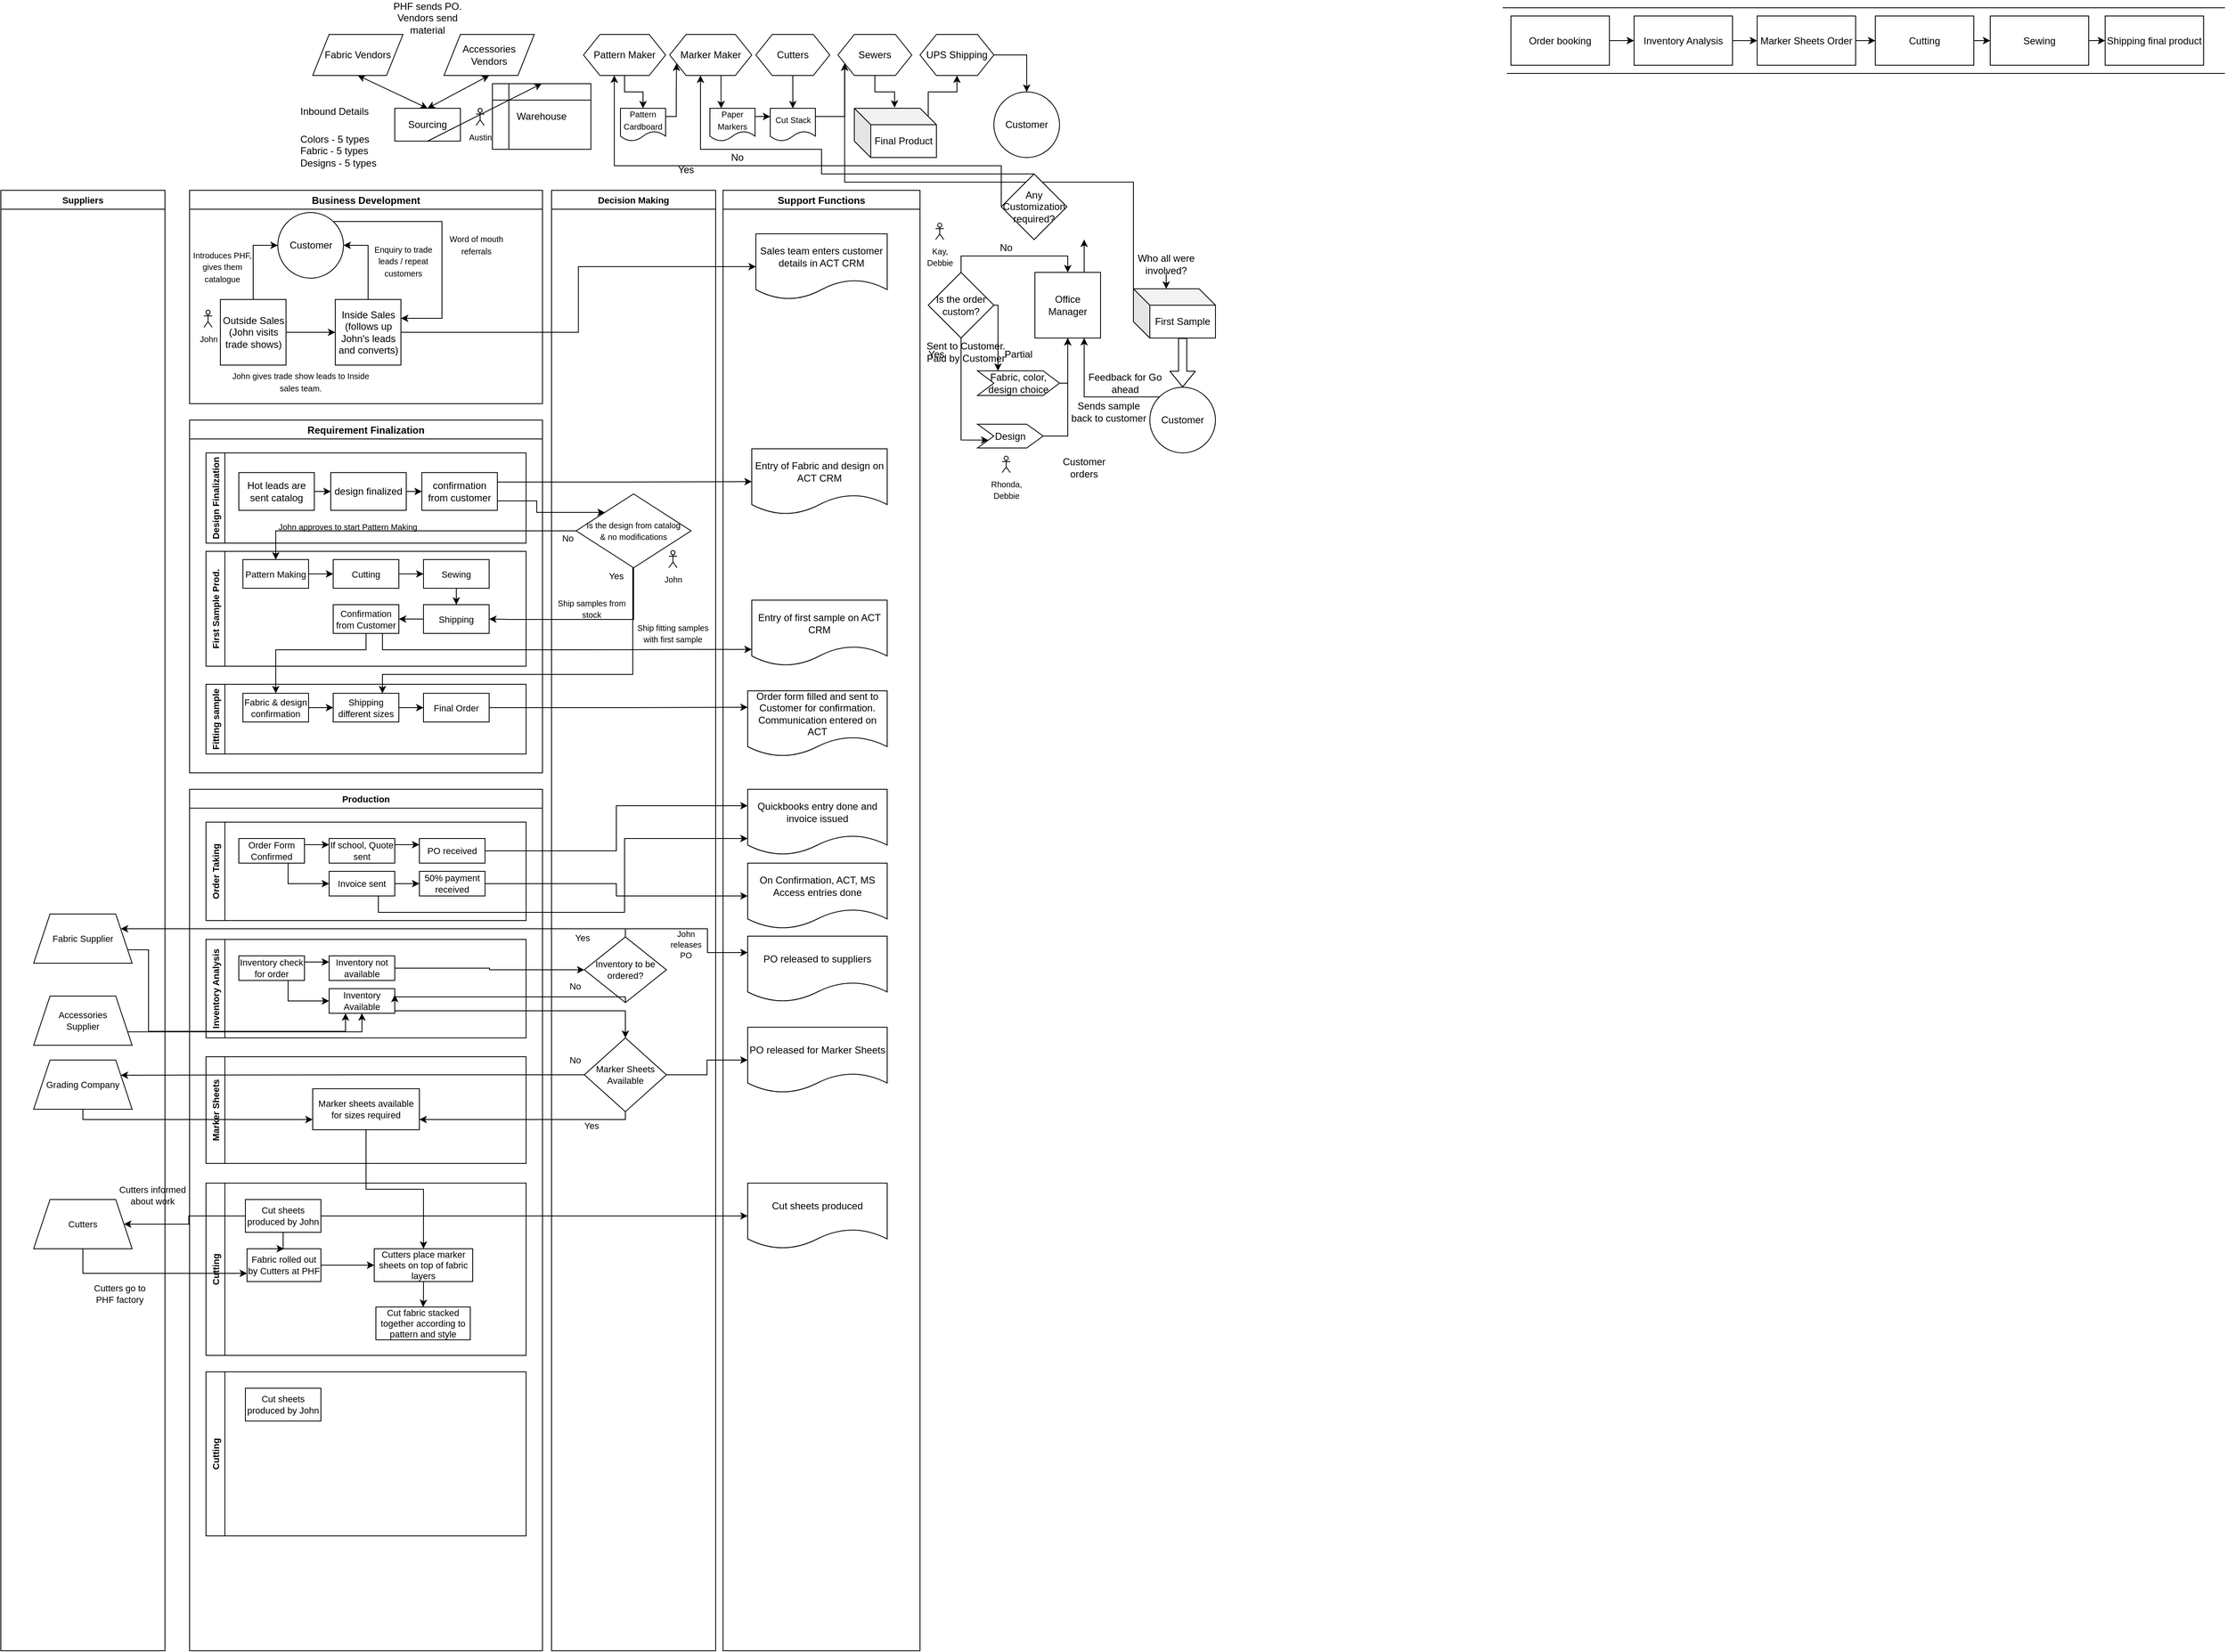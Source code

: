 <mxfile version="15.1.4" type="github">
  <diagram id="3ws7TwF3U3amYZibEbVT" name="Page-1">
    <mxGraphModel dx="1653" dy="595" grid="1" gridSize="10" guides="1" tooltips="1" connect="1" arrows="1" fold="1" page="1" pageScale="1" pageWidth="827" pageHeight="1169" math="0" shadow="0">
      <root>
        <mxCell id="0" />
        <mxCell id="1" parent="0" />
        <mxCell id="si4J1eO5tpDbfRMuDnGj-1" value="Sourcing" style="rounded=0;whiteSpace=wrap;html=1;" parent="1" vertex="1">
          <mxGeometry x="120" y="160" width="80" height="40" as="geometry" />
        </mxCell>
        <mxCell id="si4J1eO5tpDbfRMuDnGj-2" value="Fabric Vendors" style="shape=parallelogram;perimeter=parallelogramPerimeter;whiteSpace=wrap;html=1;fixedSize=1;" parent="1" vertex="1">
          <mxGeometry x="20" y="70" width="110" height="50" as="geometry" />
        </mxCell>
        <mxCell id="si4J1eO5tpDbfRMuDnGj-4" value="Accessories&lt;br&gt;Vendors" style="shape=parallelogram;perimeter=parallelogramPerimeter;whiteSpace=wrap;html=1;fixedSize=1;" parent="1" vertex="1">
          <mxGeometry x="180" y="70" width="110" height="50" as="geometry" />
        </mxCell>
        <mxCell id="si4J1eO5tpDbfRMuDnGj-7" value="" style="endArrow=classic;startArrow=classic;html=1;entryX=0.5;entryY=1;entryDx=0;entryDy=0;exitX=0.5;exitY=0;exitDx=0;exitDy=0;" parent="1" source="si4J1eO5tpDbfRMuDnGj-1" target="si4J1eO5tpDbfRMuDnGj-4" edge="1">
          <mxGeometry width="50" height="50" relative="1" as="geometry">
            <mxPoint x="180" y="160" as="sourcePoint" />
            <mxPoint x="240" y="130" as="targetPoint" />
          </mxGeometry>
        </mxCell>
        <mxCell id="si4J1eO5tpDbfRMuDnGj-8" value="PHF sends PO. Vendors send material" style="text;html=1;strokeColor=none;fillColor=none;align=center;verticalAlign=middle;whiteSpace=wrap;rounded=0;" parent="1" vertex="1">
          <mxGeometry x="100" y="40" width="120" height="20" as="geometry" />
        </mxCell>
        <mxCell id="si4J1eO5tpDbfRMuDnGj-9" value="" style="endArrow=classic;startArrow=classic;html=1;exitX=0.5;exitY=0;exitDx=0;exitDy=0;entryX=0.5;entryY=1;entryDx=0;entryDy=0;" parent="1" source="si4J1eO5tpDbfRMuDnGj-1" target="si4J1eO5tpDbfRMuDnGj-2" edge="1">
          <mxGeometry width="50" height="50" relative="1" as="geometry">
            <mxPoint x="10" y="160" as="sourcePoint" />
            <mxPoint x="70" y="130" as="targetPoint" />
          </mxGeometry>
        </mxCell>
        <mxCell id="si4J1eO5tpDbfRMuDnGj-10" value="Warehouse" style="shape=internalStorage;whiteSpace=wrap;html=1;backgroundOutline=1;" parent="1" vertex="1">
          <mxGeometry x="239" y="130" width="120" height="80" as="geometry" />
        </mxCell>
        <mxCell id="si4J1eO5tpDbfRMuDnGj-11" value="" style="endArrow=classic;html=1;exitX=0.5;exitY=1;exitDx=0;exitDy=0;entryX=0.5;entryY=0;entryDx=0;entryDy=0;" parent="1" source="si4J1eO5tpDbfRMuDnGj-1" target="si4J1eO5tpDbfRMuDnGj-10" edge="1">
          <mxGeometry width="50" height="50" relative="1" as="geometry">
            <mxPoint x="190" y="230" as="sourcePoint" />
            <mxPoint x="240" y="180" as="targetPoint" />
          </mxGeometry>
        </mxCell>
        <mxCell id="si4J1eO5tpDbfRMuDnGj-12" value="&lt;h1&gt;&lt;span style=&quot;font-size: 12px ; font-weight: 400&quot;&gt;Inbound Details&lt;/span&gt;&lt;/h1&gt;&lt;div&gt;&lt;span style=&quot;font-size: 12px ; font-weight: 400&quot;&gt;Colors - 5 types&lt;/span&gt;&lt;/div&gt;&lt;div&gt;&lt;span style=&quot;font-size: 12px ; font-weight: 400&quot;&gt;Fabric - 5 types&lt;/span&gt;&lt;/div&gt;&lt;div&gt;&lt;span style=&quot;font-size: 12px ; font-weight: 400&quot;&gt;Designs - 5 types&lt;/span&gt;&lt;/div&gt;" style="text;html=1;strokeColor=none;fillColor=none;spacing=5;spacingTop=-20;whiteSpace=wrap;overflow=hidden;rounded=0;" parent="1" vertex="1">
          <mxGeometry y="140" width="190" height="100" as="geometry" />
        </mxCell>
        <mxCell id="si4J1eO5tpDbfRMuDnGj-69" style="edgeStyle=orthogonalEdgeStyle;rounded=0;orthogonalLoop=1;jettySize=auto;html=1;exitX=0.5;exitY=1;exitDx=0;exitDy=0;entryX=0.5;entryY=0;entryDx=0;entryDy=0;" parent="1" source="si4J1eO5tpDbfRMuDnGj-13" target="si4J1eO5tpDbfRMuDnGj-68" edge="1">
          <mxGeometry relative="1" as="geometry" />
        </mxCell>
        <mxCell id="si4J1eO5tpDbfRMuDnGj-13" value="Pattern Maker" style="shape=hexagon;perimeter=hexagonPerimeter2;whiteSpace=wrap;html=1;fixedSize=1;" parent="1" vertex="1">
          <mxGeometry x="350" y="70" width="100" height="50" as="geometry" />
        </mxCell>
        <mxCell id="si4J1eO5tpDbfRMuDnGj-74" style="edgeStyle=orthogonalEdgeStyle;rounded=0;orthogonalLoop=1;jettySize=auto;html=1;exitX=0.5;exitY=1;exitDx=0;exitDy=0;entryX=0.5;entryY=0;entryDx=0;entryDy=0;" parent="1" source="si4J1eO5tpDbfRMuDnGj-14" target="si4J1eO5tpDbfRMuDnGj-73" edge="1">
          <mxGeometry relative="1" as="geometry" />
        </mxCell>
        <mxCell id="si4J1eO5tpDbfRMuDnGj-14" value="Cutters" style="shape=hexagon;perimeter=hexagonPerimeter2;whiteSpace=wrap;html=1;fixedSize=1;" parent="1" vertex="1">
          <mxGeometry x="560" y="70" width="90" height="50" as="geometry" />
        </mxCell>
        <mxCell id="si4J1eO5tpDbfRMuDnGj-78" style="edgeStyle=orthogonalEdgeStyle;rounded=0;orthogonalLoop=1;jettySize=auto;html=1;exitX=0.5;exitY=1;exitDx=0;exitDy=0;entryX=0.49;entryY=-0.013;entryDx=0;entryDy=0;entryPerimeter=0;" parent="1" source="si4J1eO5tpDbfRMuDnGj-15" target="si4J1eO5tpDbfRMuDnGj-77" edge="1">
          <mxGeometry relative="1" as="geometry" />
        </mxCell>
        <mxCell id="si4J1eO5tpDbfRMuDnGj-15" value="Sewers" style="shape=hexagon;perimeter=hexagonPerimeter2;whiteSpace=wrap;html=1;fixedSize=1;" parent="1" vertex="1">
          <mxGeometry x="660" y="70" width="90" height="50" as="geometry" />
        </mxCell>
        <mxCell id="si4J1eO5tpDbfRMuDnGj-72" style="edgeStyle=orthogonalEdgeStyle;rounded=0;orthogonalLoop=1;jettySize=auto;html=1;exitX=0.625;exitY=1;exitDx=0;exitDy=0;entryX=0.25;entryY=0;entryDx=0;entryDy=0;" parent="1" source="si4J1eO5tpDbfRMuDnGj-16" target="si4J1eO5tpDbfRMuDnGj-71" edge="1">
          <mxGeometry relative="1" as="geometry" />
        </mxCell>
        <mxCell id="si4J1eO5tpDbfRMuDnGj-16" value="Marker Maker" style="shape=hexagon;perimeter=hexagonPerimeter2;whiteSpace=wrap;html=1;fixedSize=1;" parent="1" vertex="1">
          <mxGeometry x="455" y="70" width="100" height="50" as="geometry" />
        </mxCell>
        <mxCell id="si4J1eO5tpDbfRMuDnGj-83" style="edgeStyle=orthogonalEdgeStyle;rounded=0;orthogonalLoop=1;jettySize=auto;html=1;exitX=1;exitY=0.5;exitDx=0;exitDy=0;entryX=0.5;entryY=0;entryDx=0;entryDy=0;" parent="1" source="si4J1eO5tpDbfRMuDnGj-17" target="si4J1eO5tpDbfRMuDnGj-82" edge="1">
          <mxGeometry relative="1" as="geometry" />
        </mxCell>
        <mxCell id="si4J1eO5tpDbfRMuDnGj-17" value="UPS Shipping" style="shape=hexagon;perimeter=hexagonPerimeter2;whiteSpace=wrap;html=1;fixedSize=1;" parent="1" vertex="1">
          <mxGeometry x="760" y="70" width="90" height="50" as="geometry" />
        </mxCell>
        <mxCell id="si4J1eO5tpDbfRMuDnGj-21" value="Customer orders" style="text;html=1;strokeColor=none;fillColor=none;align=center;verticalAlign=middle;whiteSpace=wrap;rounded=0;" parent="1" vertex="1">
          <mxGeometry x="940" y="588" width="40" height="20" as="geometry" />
        </mxCell>
        <mxCell id="si4J1eO5tpDbfRMuDnGj-29" value="&lt;font style=&quot;font-size: 10px&quot;&gt;Kay,&lt;br&gt;Debbie&lt;/font&gt;" style="shape=umlActor;verticalLabelPosition=bottom;verticalAlign=top;html=1;outlineConnect=0;" parent="1" vertex="1">
          <mxGeometry x="779" y="300" width="10" height="20" as="geometry" />
        </mxCell>
        <mxCell id="si4J1eO5tpDbfRMuDnGj-30" value="&lt;font style=&quot;font-size: 10px&quot;&gt;Austin&lt;/font&gt;" style="shape=umlActor;verticalLabelPosition=bottom;verticalAlign=top;html=1;outlineConnect=0;" parent="1" vertex="1">
          <mxGeometry x="219" y="160" width="10" height="21" as="geometry" />
        </mxCell>
        <mxCell id="si4J1eO5tpDbfRMuDnGj-60" style="edgeStyle=orthogonalEdgeStyle;rounded=0;orthogonalLoop=1;jettySize=auto;html=1;exitX=0.75;exitY=0;exitDx=0;exitDy=0;entryX=0.5;entryY=1;entryDx=0;entryDy=0;" parent="1" source="si4J1eO5tpDbfRMuDnGj-32" edge="1">
          <mxGeometry relative="1" as="geometry">
            <mxPoint x="960" y="320" as="targetPoint" />
          </mxGeometry>
        </mxCell>
        <mxCell id="si4J1eO5tpDbfRMuDnGj-32" value="Office Manager" style="whiteSpace=wrap;html=1;aspect=fixed;" parent="1" vertex="1">
          <mxGeometry x="900" y="360" width="80" height="80" as="geometry" />
        </mxCell>
        <mxCell id="si4J1eO5tpDbfRMuDnGj-36" style="edgeStyle=orthogonalEdgeStyle;rounded=0;orthogonalLoop=1;jettySize=auto;html=1;exitX=0.5;exitY=1;exitDx=0;exitDy=0;entryX=0;entryY=0.75;entryDx=0;entryDy=0;" parent="1" source="si4J1eO5tpDbfRMuDnGj-34" target="si4J1eO5tpDbfRMuDnGj-35" edge="1">
          <mxGeometry relative="1" as="geometry">
            <Array as="points">
              <mxPoint x="810" y="564" />
            </Array>
          </mxGeometry>
        </mxCell>
        <mxCell id="si4J1eO5tpDbfRMuDnGj-45" style="edgeStyle=orthogonalEdgeStyle;rounded=0;orthogonalLoop=1;jettySize=auto;html=1;exitX=0.5;exitY=0;exitDx=0;exitDy=0;entryX=0.5;entryY=0;entryDx=0;entryDy=0;" parent="1" source="si4J1eO5tpDbfRMuDnGj-34" target="si4J1eO5tpDbfRMuDnGj-32" edge="1">
          <mxGeometry relative="1" as="geometry" />
        </mxCell>
        <mxCell id="si4J1eO5tpDbfRMuDnGj-48" style="edgeStyle=orthogonalEdgeStyle;rounded=0;orthogonalLoop=1;jettySize=auto;html=1;exitX=1;exitY=0.5;exitDx=0;exitDy=0;entryX=0.25;entryY=0;entryDx=0;entryDy=0;" parent="1" source="si4J1eO5tpDbfRMuDnGj-34" target="si4J1eO5tpDbfRMuDnGj-47" edge="1">
          <mxGeometry relative="1" as="geometry">
            <Array as="points">
              <mxPoint x="855" y="400" />
            </Array>
          </mxGeometry>
        </mxCell>
        <mxCell id="si4J1eO5tpDbfRMuDnGj-34" value="Is the order custom?" style="rhombus;whiteSpace=wrap;html=1;" parent="1" vertex="1">
          <mxGeometry x="770" y="360" width="80" height="80" as="geometry" />
        </mxCell>
        <mxCell id="si4J1eO5tpDbfRMuDnGj-41" style="edgeStyle=orthogonalEdgeStyle;rounded=0;orthogonalLoop=1;jettySize=auto;html=1;exitX=1;exitY=0.5;exitDx=0;exitDy=0;entryX=0.5;entryY=1;entryDx=0;entryDy=0;" parent="1" source="si4J1eO5tpDbfRMuDnGj-35" target="si4J1eO5tpDbfRMuDnGj-32" edge="1">
          <mxGeometry relative="1" as="geometry" />
        </mxCell>
        <mxCell id="si4J1eO5tpDbfRMuDnGj-35" value="Design&lt;br&gt;" style="shape=step;perimeter=stepPerimeter;whiteSpace=wrap;html=1;fixedSize=1;" parent="1" vertex="1">
          <mxGeometry x="830" y="545" width="80" height="29" as="geometry" />
        </mxCell>
        <mxCell id="si4J1eO5tpDbfRMuDnGj-38" value="&lt;font style=&quot;font-size: 10px&quot;&gt;Rhonda,&lt;br&gt;Debbie&lt;/font&gt;" style="shape=umlActor;verticalLabelPosition=bottom;verticalAlign=top;html=1;outlineConnect=0;" parent="1" vertex="1">
          <mxGeometry x="860" y="584" width="10" height="20" as="geometry" />
        </mxCell>
        <mxCell id="si4J1eO5tpDbfRMuDnGj-42" value="Yes" style="text;html=1;strokeColor=none;fillColor=none;align=center;verticalAlign=middle;whiteSpace=wrap;rounded=0;" parent="1" vertex="1">
          <mxGeometry x="760" y="450" width="40" height="20" as="geometry" />
        </mxCell>
        <mxCell id="si4J1eO5tpDbfRMuDnGj-44" value="Partial" style="text;html=1;strokeColor=none;fillColor=none;align=center;verticalAlign=middle;whiteSpace=wrap;rounded=0;" parent="1" vertex="1">
          <mxGeometry x="860" y="450" width="40" height="20" as="geometry" />
        </mxCell>
        <mxCell id="si4J1eO5tpDbfRMuDnGj-46" value="No" style="text;html=1;strokeColor=none;fillColor=none;align=center;verticalAlign=middle;whiteSpace=wrap;rounded=0;" parent="1" vertex="1">
          <mxGeometry x="845" y="320" width="40" height="20" as="geometry" />
        </mxCell>
        <mxCell id="si4J1eO5tpDbfRMuDnGj-49" style="edgeStyle=orthogonalEdgeStyle;rounded=0;orthogonalLoop=1;jettySize=auto;html=1;exitX=1;exitY=0.5;exitDx=0;exitDy=0;entryX=0.5;entryY=1;entryDx=0;entryDy=0;" parent="1" source="si4J1eO5tpDbfRMuDnGj-47" target="si4J1eO5tpDbfRMuDnGj-32" edge="1">
          <mxGeometry relative="1" as="geometry">
            <Array as="points">
              <mxPoint x="940" y="495" />
            </Array>
          </mxGeometry>
        </mxCell>
        <mxCell id="si4J1eO5tpDbfRMuDnGj-47" value="Fabric, color, design choice" style="shape=step;perimeter=stepPerimeter;whiteSpace=wrap;html=1;fixedSize=1;" parent="1" vertex="1">
          <mxGeometry x="830" y="480" width="100" height="30" as="geometry" />
        </mxCell>
        <mxCell id="si4J1eO5tpDbfRMuDnGj-80" style="edgeStyle=orthogonalEdgeStyle;rounded=0;orthogonalLoop=1;jettySize=auto;html=1;exitX=0;exitY=0;exitDx=0;exitDy=0;exitPerimeter=0;entryX=0;entryY=0.75;entryDx=0;entryDy=0;" parent="1" source="si4J1eO5tpDbfRMuDnGj-50" target="si4J1eO5tpDbfRMuDnGj-15" edge="1">
          <mxGeometry relative="1" as="geometry">
            <mxPoint x="650" y="140" as="targetPoint" />
          </mxGeometry>
        </mxCell>
        <mxCell id="si4J1eO5tpDbfRMuDnGj-50" value="First Sample" style="shape=cube;whiteSpace=wrap;html=1;boundedLbl=1;backgroundOutline=1;darkOpacity=0.05;darkOpacity2=0.1;" parent="1" vertex="1">
          <mxGeometry x="1020" y="380" width="100" height="60" as="geometry" />
        </mxCell>
        <mxCell id="si4J1eO5tpDbfRMuDnGj-51" value="" style="shape=flexArrow;endArrow=classic;html=1;" parent="1" edge="1">
          <mxGeometry width="50" height="50" relative="1" as="geometry">
            <mxPoint x="1080" y="440" as="sourcePoint" />
            <mxPoint x="1080" y="500" as="targetPoint" />
          </mxGeometry>
        </mxCell>
        <mxCell id="si4J1eO5tpDbfRMuDnGj-52" value="Sent to Customer. Paid by Customer" style="text;html=1;strokeColor=none;fillColor=none;align=center;verticalAlign=middle;whiteSpace=wrap;rounded=0;" parent="1" vertex="1">
          <mxGeometry x="766" y="447" width="100" height="20" as="geometry" />
        </mxCell>
        <mxCell id="si4J1eO5tpDbfRMuDnGj-53" value="" style="endArrow=classic;html=1;entryX=0;entryY=0;entryDx=40;entryDy=0;entryPerimeter=0;" parent="1" target="si4J1eO5tpDbfRMuDnGj-50" edge="1">
          <mxGeometry width="50" height="50" relative="1" as="geometry">
            <mxPoint x="1060" y="360" as="sourcePoint" />
            <mxPoint x="1050" y="370" as="targetPoint" />
          </mxGeometry>
        </mxCell>
        <mxCell id="si4J1eO5tpDbfRMuDnGj-54" value="Who all were involved?" style="text;html=1;strokeColor=none;fillColor=none;align=center;verticalAlign=middle;whiteSpace=wrap;rounded=0;" parent="1" vertex="1">
          <mxGeometry x="1010" y="340" width="100" height="20" as="geometry" />
        </mxCell>
        <mxCell id="si4J1eO5tpDbfRMuDnGj-56" style="edgeStyle=orthogonalEdgeStyle;rounded=0;orthogonalLoop=1;jettySize=auto;html=1;exitX=0;exitY=0;exitDx=0;exitDy=0;entryX=0.75;entryY=1;entryDx=0;entryDy=0;" parent="1" source="si4J1eO5tpDbfRMuDnGj-55" target="si4J1eO5tpDbfRMuDnGj-32" edge="1">
          <mxGeometry relative="1" as="geometry" />
        </mxCell>
        <mxCell id="si4J1eO5tpDbfRMuDnGj-55" value="Customer" style="ellipse;whiteSpace=wrap;html=1;aspect=fixed;" parent="1" vertex="1">
          <mxGeometry x="1040" y="500" width="80" height="80" as="geometry" />
        </mxCell>
        <mxCell id="si4J1eO5tpDbfRMuDnGj-57" value="Feedback for Go ahead" style="text;html=1;strokeColor=none;fillColor=none;align=center;verticalAlign=middle;whiteSpace=wrap;rounded=0;" parent="1" vertex="1">
          <mxGeometry x="960" y="485" width="100" height="20" as="geometry" />
        </mxCell>
        <mxCell id="si4J1eO5tpDbfRMuDnGj-58" value="Sends sample back to customer" style="text;html=1;strokeColor=none;fillColor=none;align=center;verticalAlign=middle;whiteSpace=wrap;rounded=0;" parent="1" vertex="1">
          <mxGeometry x="940" y="520" width="100" height="20" as="geometry" />
        </mxCell>
        <mxCell id="si4J1eO5tpDbfRMuDnGj-61" style="edgeStyle=orthogonalEdgeStyle;rounded=0;orthogonalLoop=1;jettySize=auto;html=1;exitX=0.5;exitY=0;exitDx=0;exitDy=0;entryX=0.375;entryY=1;entryDx=0;entryDy=0;" parent="1" source="si4J1eO5tpDbfRMuDnGj-59" target="si4J1eO5tpDbfRMuDnGj-16" edge="1">
          <mxGeometry relative="1" as="geometry">
            <Array as="points">
              <mxPoint x="640" y="210" />
              <mxPoint x="493" y="210" />
            </Array>
          </mxGeometry>
        </mxCell>
        <mxCell id="si4J1eO5tpDbfRMuDnGj-67" style="edgeStyle=orthogonalEdgeStyle;rounded=0;orthogonalLoop=1;jettySize=auto;html=1;exitX=0;exitY=0.5;exitDx=0;exitDy=0;entryX=0.375;entryY=1;entryDx=0;entryDy=0;" parent="1" source="si4J1eO5tpDbfRMuDnGj-59" target="si4J1eO5tpDbfRMuDnGj-13" edge="1">
          <mxGeometry relative="1" as="geometry">
            <mxPoint x="390" y="150" as="targetPoint" />
            <Array as="points">
              <mxPoint x="859" y="230" />
              <mxPoint x="388" y="230" />
            </Array>
          </mxGeometry>
        </mxCell>
        <mxCell id="si4J1eO5tpDbfRMuDnGj-59" value="Any Customization required?" style="rhombus;whiteSpace=wrap;html=1;" parent="1" vertex="1">
          <mxGeometry x="859" y="240" width="80" height="80" as="geometry" />
        </mxCell>
        <mxCell id="si4J1eO5tpDbfRMuDnGj-63" value="Yes" style="text;html=1;strokeColor=none;fillColor=none;align=center;verticalAlign=middle;whiteSpace=wrap;rounded=0;" parent="1" vertex="1">
          <mxGeometry x="455" y="225" width="40" height="20" as="geometry" />
        </mxCell>
        <mxCell id="si4J1eO5tpDbfRMuDnGj-64" value="No" style="text;html=1;strokeColor=none;fillColor=none;align=center;verticalAlign=middle;whiteSpace=wrap;rounded=0;" parent="1" vertex="1">
          <mxGeometry x="520" y="210" width="35" height="20" as="geometry" />
        </mxCell>
        <mxCell id="si4J1eO5tpDbfRMuDnGj-70" style="edgeStyle=orthogonalEdgeStyle;rounded=0;orthogonalLoop=1;jettySize=auto;html=1;exitX=1;exitY=0.25;exitDx=0;exitDy=0;entryX=0;entryY=0.75;entryDx=0;entryDy=0;" parent="1" source="si4J1eO5tpDbfRMuDnGj-68" target="si4J1eO5tpDbfRMuDnGj-16" edge="1">
          <mxGeometry relative="1" as="geometry">
            <Array as="points">
              <mxPoint x="463" y="170" />
              <mxPoint x="463" y="140" />
            </Array>
          </mxGeometry>
        </mxCell>
        <mxCell id="si4J1eO5tpDbfRMuDnGj-68" value="&lt;font style=&quot;font-size: 10px&quot;&gt;Pattern&lt;br&gt;Cardboard&lt;/font&gt;" style="shape=document;whiteSpace=wrap;html=1;boundedLbl=1;" parent="1" vertex="1">
          <mxGeometry x="395" y="160" width="55" height="40" as="geometry" />
        </mxCell>
        <mxCell id="si4J1eO5tpDbfRMuDnGj-75" style="edgeStyle=orthogonalEdgeStyle;rounded=0;orthogonalLoop=1;jettySize=auto;html=1;exitX=1;exitY=0.25;exitDx=0;exitDy=0;entryX=0;entryY=0.25;entryDx=0;entryDy=0;" parent="1" source="si4J1eO5tpDbfRMuDnGj-71" target="si4J1eO5tpDbfRMuDnGj-73" edge="1">
          <mxGeometry relative="1" as="geometry" />
        </mxCell>
        <mxCell id="si4J1eO5tpDbfRMuDnGj-71" value="&lt;span style=&quot;font-size: 10px&quot;&gt;Paper Markers&lt;/span&gt;" style="shape=document;whiteSpace=wrap;html=1;boundedLbl=1;" parent="1" vertex="1">
          <mxGeometry x="504" y="160" width="55" height="40" as="geometry" />
        </mxCell>
        <mxCell id="si4J1eO5tpDbfRMuDnGj-79" style="edgeStyle=orthogonalEdgeStyle;rounded=0;orthogonalLoop=1;jettySize=auto;html=1;exitX=1;exitY=0.25;exitDx=0;exitDy=0;entryX=0;entryY=0.75;entryDx=0;entryDy=0;" parent="1" source="si4J1eO5tpDbfRMuDnGj-73" target="si4J1eO5tpDbfRMuDnGj-15" edge="1">
          <mxGeometry relative="1" as="geometry" />
        </mxCell>
        <mxCell id="si4J1eO5tpDbfRMuDnGj-73" value="&lt;span style=&quot;font-size: 10px&quot;&gt;Cut Stack&lt;/span&gt;" style="shape=document;whiteSpace=wrap;html=1;boundedLbl=1;" parent="1" vertex="1">
          <mxGeometry x="577.5" y="160" width="55" height="40" as="geometry" />
        </mxCell>
        <mxCell id="si4J1eO5tpDbfRMuDnGj-81" style="edgeStyle=orthogonalEdgeStyle;rounded=0;orthogonalLoop=1;jettySize=auto;html=1;exitX=0;exitY=0;exitDx=90;exitDy=10;exitPerimeter=0;entryX=0.5;entryY=1;entryDx=0;entryDy=0;" parent="1" source="si4J1eO5tpDbfRMuDnGj-77" target="si4J1eO5tpDbfRMuDnGj-17" edge="1">
          <mxGeometry relative="1" as="geometry" />
        </mxCell>
        <mxCell id="si4J1eO5tpDbfRMuDnGj-77" value="Final Product" style="shape=cube;whiteSpace=wrap;html=1;boundedLbl=1;backgroundOutline=1;darkOpacity=0.05;darkOpacity2=0.1;" parent="1" vertex="1">
          <mxGeometry x="680" y="160" width="100" height="60" as="geometry" />
        </mxCell>
        <mxCell id="si4J1eO5tpDbfRMuDnGj-82" value="Customer" style="ellipse;whiteSpace=wrap;html=1;aspect=fixed;" parent="1" vertex="1">
          <mxGeometry x="850" y="140" width="80" height="80" as="geometry" />
        </mxCell>
        <mxCell id="giM4vc__VoLusEjrDxA1-3" value="" style="edgeStyle=orthogonalEdgeStyle;rounded=0;orthogonalLoop=1;jettySize=auto;html=1;" parent="1" source="giM4vc__VoLusEjrDxA1-1" target="giM4vc__VoLusEjrDxA1-2" edge="1">
          <mxGeometry relative="1" as="geometry" />
        </mxCell>
        <mxCell id="giM4vc__VoLusEjrDxA1-1" value="Order booking" style="rounded=0;whiteSpace=wrap;html=1;" parent="1" vertex="1">
          <mxGeometry x="1480" y="47.5" width="120" height="60" as="geometry" />
        </mxCell>
        <mxCell id="giM4vc__VoLusEjrDxA1-5" value="" style="edgeStyle=orthogonalEdgeStyle;rounded=0;orthogonalLoop=1;jettySize=auto;html=1;entryX=0;entryY=0.5;entryDx=0;entryDy=0;" parent="1" source="giM4vc__VoLusEjrDxA1-2" target="giM4vc__VoLusEjrDxA1-6" edge="1">
          <mxGeometry relative="1" as="geometry">
            <mxPoint x="1780" y="77.5" as="targetPoint" />
          </mxGeometry>
        </mxCell>
        <mxCell id="giM4vc__VoLusEjrDxA1-2" value="Inventory Analysis" style="whiteSpace=wrap;html=1;rounded=0;" parent="1" vertex="1">
          <mxGeometry x="1630" y="47.5" width="120" height="60" as="geometry" />
        </mxCell>
        <mxCell id="giM4vc__VoLusEjrDxA1-9" value="" style="edgeStyle=orthogonalEdgeStyle;rounded=0;orthogonalLoop=1;jettySize=auto;html=1;" parent="1" source="giM4vc__VoLusEjrDxA1-6" target="giM4vc__VoLusEjrDxA1-8" edge="1">
          <mxGeometry relative="1" as="geometry" />
        </mxCell>
        <mxCell id="giM4vc__VoLusEjrDxA1-6" value="Marker Sheets Order" style="whiteSpace=wrap;html=1;rounded=0;" parent="1" vertex="1">
          <mxGeometry x="1780" y="47.5" width="120" height="60" as="geometry" />
        </mxCell>
        <mxCell id="giM4vc__VoLusEjrDxA1-13" value="" style="edgeStyle=orthogonalEdgeStyle;rounded=0;orthogonalLoop=1;jettySize=auto;html=1;" parent="1" source="giM4vc__VoLusEjrDxA1-8" target="giM4vc__VoLusEjrDxA1-12" edge="1">
          <mxGeometry relative="1" as="geometry" />
        </mxCell>
        <mxCell id="giM4vc__VoLusEjrDxA1-8" value="Cutting" style="whiteSpace=wrap;html=1;rounded=0;" parent="1" vertex="1">
          <mxGeometry x="1924" y="47.5" width="120" height="60" as="geometry" />
        </mxCell>
        <mxCell id="giM4vc__VoLusEjrDxA1-10" value="" style="endArrow=none;html=1;" parent="1" edge="1">
          <mxGeometry width="50" height="50" relative="1" as="geometry">
            <mxPoint x="1470" y="37.5" as="sourcePoint" />
            <mxPoint x="2350" y="37.5" as="targetPoint" />
          </mxGeometry>
        </mxCell>
        <mxCell id="giM4vc__VoLusEjrDxA1-11" value="" style="endArrow=none;html=1;" parent="1" edge="1">
          <mxGeometry width="50" height="50" relative="1" as="geometry">
            <mxPoint x="1475" y="117.5" as="sourcePoint" />
            <mxPoint x="2350" y="117.5" as="targetPoint" />
          </mxGeometry>
        </mxCell>
        <mxCell id="giM4vc__VoLusEjrDxA1-15" value="" style="edgeStyle=orthogonalEdgeStyle;rounded=0;orthogonalLoop=1;jettySize=auto;html=1;" parent="1" source="giM4vc__VoLusEjrDxA1-12" target="giM4vc__VoLusEjrDxA1-14" edge="1">
          <mxGeometry relative="1" as="geometry" />
        </mxCell>
        <mxCell id="giM4vc__VoLusEjrDxA1-12" value="Sewing" style="whiteSpace=wrap;html=1;rounded=0;" parent="1" vertex="1">
          <mxGeometry x="2064" y="47.5" width="120" height="60" as="geometry" />
        </mxCell>
        <mxCell id="giM4vc__VoLusEjrDxA1-14" value="Shipping final product" style="whiteSpace=wrap;html=1;rounded=0;" parent="1" vertex="1">
          <mxGeometry x="2204" y="47.5" width="120" height="60" as="geometry" />
        </mxCell>
        <mxCell id="Ys0ninHCE1J-J9OSWRq_-14" value="Business Development" style="swimlane;" vertex="1" parent="1">
          <mxGeometry x="-130" y="260" width="430" height="260" as="geometry">
            <mxRectangle x="-130" y="260" width="130" height="23" as="alternateBounds" />
          </mxGeometry>
        </mxCell>
        <mxCell id="si4J1eO5tpDbfRMuDnGj-18" value="Inside Sales&lt;br&gt;(follows up John&#39;s leads and converts)" style="whiteSpace=wrap;html=1;aspect=fixed;" parent="Ys0ninHCE1J-J9OSWRq_-14" vertex="1">
          <mxGeometry x="177.5" y="133" width="80" height="80" as="geometry" />
        </mxCell>
        <mxCell id="Ys0ninHCE1J-J9OSWRq_-9" style="edgeStyle=orthogonalEdgeStyle;rounded=0;orthogonalLoop=1;jettySize=auto;html=1;exitX=1;exitY=0;exitDx=0;exitDy=0;entryX=1;entryY=0.25;entryDx=0;entryDy=0;" edge="1" parent="Ys0ninHCE1J-J9OSWRq_-14">
          <mxGeometry relative="1" as="geometry">
            <mxPoint x="175.784" y="41.716" as="sourcePoint" />
            <mxPoint x="257.5" y="156" as="targetPoint" />
            <Array as="points">
              <mxPoint x="307.5" y="38" />
              <mxPoint x="307.5" y="156" />
            </Array>
          </mxGeometry>
        </mxCell>
        <mxCell id="si4J1eO5tpDbfRMuDnGj-19" value="Customer" style="ellipse;whiteSpace=wrap;html=1;aspect=fixed;" parent="Ys0ninHCE1J-J9OSWRq_-14" vertex="1">
          <mxGeometry x="107.5" y="27" width="80" height="80" as="geometry" />
        </mxCell>
        <mxCell id="Ys0ninHCE1J-J9OSWRq_-4" style="edgeStyle=orthogonalEdgeStyle;rounded=0;orthogonalLoop=1;jettySize=auto;html=1;exitX=0.5;exitY=0;exitDx=0;exitDy=0;entryX=1;entryY=0.5;entryDx=0;entryDy=0;" edge="1" parent="Ys0ninHCE1J-J9OSWRq_-14" source="si4J1eO5tpDbfRMuDnGj-18" target="si4J1eO5tpDbfRMuDnGj-19">
          <mxGeometry relative="1" as="geometry" />
        </mxCell>
        <mxCell id="Ys0ninHCE1J-J9OSWRq_-2" style="edgeStyle=orthogonalEdgeStyle;rounded=0;orthogonalLoop=1;jettySize=auto;html=1;exitX=0.5;exitY=0;exitDx=0;exitDy=0;entryX=0;entryY=0.5;entryDx=0;entryDy=0;" edge="1" parent="Ys0ninHCE1J-J9OSWRq_-14" source="si4J1eO5tpDbfRMuDnGj-23" target="si4J1eO5tpDbfRMuDnGj-19">
          <mxGeometry relative="1" as="geometry" />
        </mxCell>
        <mxCell id="Ys0ninHCE1J-J9OSWRq_-3" style="edgeStyle=orthogonalEdgeStyle;rounded=0;orthogonalLoop=1;jettySize=auto;html=1;exitX=1;exitY=0.5;exitDx=0;exitDy=0;entryX=0;entryY=0.5;entryDx=0;entryDy=0;" edge="1" parent="Ys0ninHCE1J-J9OSWRq_-14" source="si4J1eO5tpDbfRMuDnGj-23" target="si4J1eO5tpDbfRMuDnGj-18">
          <mxGeometry relative="1" as="geometry" />
        </mxCell>
        <mxCell id="si4J1eO5tpDbfRMuDnGj-23" value="Outside Sales&lt;br&gt;(John visits trade shows)" style="whiteSpace=wrap;html=1;aspect=fixed;" parent="Ys0ninHCE1J-J9OSWRq_-14" vertex="1">
          <mxGeometry x="37.5" y="133" width="80" height="80" as="geometry" />
        </mxCell>
        <mxCell id="si4J1eO5tpDbfRMuDnGj-28" value="&lt;font style=&quot;font-size: 10px&quot;&gt;John gives trade show leads to Inside sales team.&lt;br&gt;&lt;/font&gt;" style="text;html=1;strokeColor=none;fillColor=none;align=center;verticalAlign=middle;whiteSpace=wrap;rounded=0;" parent="Ys0ninHCE1J-J9OSWRq_-14" vertex="1">
          <mxGeometry x="47.5" y="223" width="175" height="20" as="geometry" />
        </mxCell>
        <mxCell id="si4J1eO5tpDbfRMuDnGj-31" value="&lt;font style=&quot;font-size: 10px&quot;&gt;John&lt;/font&gt;" style="shape=umlActor;verticalLabelPosition=bottom;verticalAlign=top;html=1;outlineConnect=0;" parent="Ys0ninHCE1J-J9OSWRq_-14" vertex="1">
          <mxGeometry x="17.5" y="146" width="10" height="21" as="geometry" />
        </mxCell>
        <mxCell id="Ys0ninHCE1J-J9OSWRq_-5" value="&lt;font style=&quot;font-size: 10px&quot;&gt;Enquiry to trade leads / repeat customers&lt;br&gt;&lt;/font&gt;" style="text;html=1;strokeColor=none;fillColor=none;align=center;verticalAlign=middle;whiteSpace=wrap;rounded=0;" vertex="1" parent="Ys0ninHCE1J-J9OSWRq_-14">
          <mxGeometry x="222.5" y="76" width="75" height="20" as="geometry" />
        </mxCell>
        <mxCell id="si4J1eO5tpDbfRMuDnGj-25" value="&lt;font style=&quot;font-size: 10px&quot;&gt;Introduces PHF, gives them catalogue&lt;/font&gt;" style="text;html=1;strokeColor=none;fillColor=none;align=center;verticalAlign=middle;whiteSpace=wrap;rounded=0;" parent="Ys0ninHCE1J-J9OSWRq_-14" vertex="1">
          <mxGeometry x="-5.5" y="83" width="90" height="20" as="geometry" />
        </mxCell>
        <mxCell id="Ys0ninHCE1J-J9OSWRq_-7" value="&lt;font style=&quot;font-size: 10px&quot;&gt;Word of mouth referrals&lt;br&gt;&lt;/font&gt;" style="text;html=1;strokeColor=none;fillColor=none;align=center;verticalAlign=middle;whiteSpace=wrap;rounded=0;" vertex="1" parent="Ys0ninHCE1J-J9OSWRq_-14">
          <mxGeometry x="297.5" y="56" width="102.5" height="20" as="geometry" />
        </mxCell>
        <mxCell id="Ys0ninHCE1J-J9OSWRq_-15" value="Support Functions" style="swimlane;" vertex="1" parent="1">
          <mxGeometry x="520" y="260" width="240" height="1780" as="geometry">
            <mxRectangle x="360" y="260" width="130" height="23" as="alternateBounds" />
          </mxGeometry>
        </mxCell>
        <mxCell id="Ys0ninHCE1J-J9OSWRq_-16" value="Sales team enters customer details in ACT CRM" style="shape=document;whiteSpace=wrap;html=1;boundedLbl=1;" vertex="1" parent="Ys0ninHCE1J-J9OSWRq_-15">
          <mxGeometry x="40" y="53" width="160" height="80" as="geometry" />
        </mxCell>
        <mxCell id="Ys0ninHCE1J-J9OSWRq_-55" value="Entry of Fabric and design on ACT CRM" style="shape=document;whiteSpace=wrap;html=1;boundedLbl=1;" vertex="1" parent="Ys0ninHCE1J-J9OSWRq_-15">
          <mxGeometry x="35" y="315" width="165" height="80" as="geometry" />
        </mxCell>
        <mxCell id="Ys0ninHCE1J-J9OSWRq_-58" value="Entry of first sample on ACT CRM" style="shape=document;whiteSpace=wrap;html=1;boundedLbl=1;" vertex="1" parent="Ys0ninHCE1J-J9OSWRq_-15">
          <mxGeometry x="35" y="499.5" width="165" height="80" as="geometry" />
        </mxCell>
        <mxCell id="Ys0ninHCE1J-J9OSWRq_-60" value="Order form filled and sent to Customer for confirmation.&lt;br&gt;Communication entered on ACT" style="shape=document;whiteSpace=wrap;html=1;boundedLbl=1;" vertex="1" parent="Ys0ninHCE1J-J9OSWRq_-15">
          <mxGeometry x="30" y="610" width="170" height="80" as="geometry" />
        </mxCell>
        <mxCell id="Ys0ninHCE1J-J9OSWRq_-75" value="On Confirmation, ACT, MS Access entries done" style="shape=document;whiteSpace=wrap;html=1;boundedLbl=1;" vertex="1" parent="Ys0ninHCE1J-J9OSWRq_-15">
          <mxGeometry x="30" y="820" width="170" height="80" as="geometry" />
        </mxCell>
        <mxCell id="Ys0ninHCE1J-J9OSWRq_-97" value="Quickbooks entry done and invoice issued" style="shape=document;whiteSpace=wrap;html=1;boundedLbl=1;" vertex="1" parent="Ys0ninHCE1J-J9OSWRq_-15">
          <mxGeometry x="30" y="730" width="170" height="80" as="geometry" />
        </mxCell>
        <mxCell id="Ys0ninHCE1J-J9OSWRq_-125" value="PO released to suppliers" style="shape=document;whiteSpace=wrap;html=1;boundedLbl=1;" vertex="1" parent="Ys0ninHCE1J-J9OSWRq_-15">
          <mxGeometry x="30" y="909" width="170" height="80" as="geometry" />
        </mxCell>
        <mxCell id="Ys0ninHCE1J-J9OSWRq_-147" value="PO released for Marker Sheets" style="shape=document;whiteSpace=wrap;html=1;boundedLbl=1;" vertex="1" parent="Ys0ninHCE1J-J9OSWRq_-15">
          <mxGeometry x="30" y="1020" width="170" height="80" as="geometry" />
        </mxCell>
        <mxCell id="Ys0ninHCE1J-J9OSWRq_-164" value="Cut sheets produced" style="shape=document;whiteSpace=wrap;html=1;boundedLbl=1;" vertex="1" parent="Ys0ninHCE1J-J9OSWRq_-15">
          <mxGeometry x="30" y="1210" width="170" height="80" as="geometry" />
        </mxCell>
        <mxCell id="Ys0ninHCE1J-J9OSWRq_-17" style="edgeStyle=orthogonalEdgeStyle;rounded=0;orthogonalLoop=1;jettySize=auto;html=1;exitX=1;exitY=0.5;exitDx=0;exitDy=0;entryX=0;entryY=0.5;entryDx=0;entryDy=0;" edge="1" parent="1" source="si4J1eO5tpDbfRMuDnGj-18" target="Ys0ninHCE1J-J9OSWRq_-16">
          <mxGeometry relative="1" as="geometry" />
        </mxCell>
        <mxCell id="Ys0ninHCE1J-J9OSWRq_-18" value="Requirement Finalization" style="swimlane;" vertex="1" parent="1">
          <mxGeometry x="-130" y="540" width="430" height="430" as="geometry">
            <mxRectangle x="-130" y="540" width="180" height="23" as="alternateBounds" />
          </mxGeometry>
        </mxCell>
        <mxCell id="Ys0ninHCE1J-J9OSWRq_-36" value="Design Finalization" style="swimlane;horizontal=0;startSize=23;fontSize=11;" vertex="1" parent="Ys0ninHCE1J-J9OSWRq_-18">
          <mxGeometry x="20" y="40" width="390" height="110" as="geometry">
            <mxRectangle x="20" y="40" width="30" height="130" as="alternateBounds" />
          </mxGeometry>
        </mxCell>
        <mxCell id="Ys0ninHCE1J-J9OSWRq_-20" value="Hot leads are sent catalog" style="rounded=0;whiteSpace=wrap;html=1;" vertex="1" parent="Ys0ninHCE1J-J9OSWRq_-36">
          <mxGeometry x="40" y="24" width="92" height="46" as="geometry" />
        </mxCell>
        <mxCell id="Ys0ninHCE1J-J9OSWRq_-23" value="design finalized" style="rounded=0;whiteSpace=wrap;html=1;" vertex="1" parent="Ys0ninHCE1J-J9OSWRq_-36">
          <mxGeometry x="152" y="24" width="92" height="46" as="geometry" />
        </mxCell>
        <mxCell id="Ys0ninHCE1J-J9OSWRq_-25" value="confirmation from customer" style="rounded=0;whiteSpace=wrap;html=1;" vertex="1" parent="Ys0ninHCE1J-J9OSWRq_-36">
          <mxGeometry x="263" y="24" width="92" height="46" as="geometry" />
        </mxCell>
        <mxCell id="Ys0ninHCE1J-J9OSWRq_-24" style="edgeStyle=orthogonalEdgeStyle;rounded=0;orthogonalLoop=1;jettySize=auto;html=1;exitX=1;exitY=0.5;exitDx=0;exitDy=0;entryX=0;entryY=0.5;entryDx=0;entryDy=0;" edge="1" parent="Ys0ninHCE1J-J9OSWRq_-36" source="Ys0ninHCE1J-J9OSWRq_-20" target="Ys0ninHCE1J-J9OSWRq_-23">
          <mxGeometry relative="1" as="geometry" />
        </mxCell>
        <mxCell id="Ys0ninHCE1J-J9OSWRq_-26" style="edgeStyle=orthogonalEdgeStyle;rounded=0;orthogonalLoop=1;jettySize=auto;html=1;exitX=1;exitY=0.5;exitDx=0;exitDy=0;entryX=0;entryY=0.5;entryDx=0;entryDy=0;" edge="1" parent="Ys0ninHCE1J-J9OSWRq_-36" source="Ys0ninHCE1J-J9OSWRq_-23" target="Ys0ninHCE1J-J9OSWRq_-25">
          <mxGeometry relative="1" as="geometry" />
        </mxCell>
        <mxCell id="Ys0ninHCE1J-J9OSWRq_-48" value="&lt;font style=&quot;font-size: 10px&quot;&gt;John approves to start Pattern Making&lt;/font&gt;" style="text;html=1;strokeColor=none;fillColor=none;align=center;verticalAlign=middle;whiteSpace=wrap;rounded=0;fontSize=11;" vertex="1" parent="Ys0ninHCE1J-J9OSWRq_-36">
          <mxGeometry x="77" y="80" width="192" height="20" as="geometry" />
        </mxCell>
        <mxCell id="Ys0ninHCE1J-J9OSWRq_-46" style="edgeStyle=orthogonalEdgeStyle;rounded=0;orthogonalLoop=1;jettySize=auto;html=1;exitX=0;exitY=0.5;exitDx=0;exitDy=0;entryX=1;entryY=0.5;entryDx=0;entryDy=0;fontSize=11;" edge="1" parent="Ys0ninHCE1J-J9OSWRq_-18" source="Ys0ninHCE1J-J9OSWRq_-43" target="Ys0ninHCE1J-J9OSWRq_-44">
          <mxGeometry relative="1" as="geometry" />
        </mxCell>
        <mxCell id="Ys0ninHCE1J-J9OSWRq_-43" value="Shipping" style="rounded=0;whiteSpace=wrap;html=1;fontSize=11;" vertex="1" parent="Ys0ninHCE1J-J9OSWRq_-18">
          <mxGeometry x="285" y="225" width="80" height="35" as="geometry" />
        </mxCell>
        <mxCell id="Ys0ninHCE1J-J9OSWRq_-57" style="edgeStyle=orthogonalEdgeStyle;rounded=0;orthogonalLoop=1;jettySize=auto;html=1;exitX=0.5;exitY=1;exitDx=0;exitDy=0;entryX=0.5;entryY=0;entryDx=0;entryDy=0;fontSize=11;" edge="1" parent="Ys0ninHCE1J-J9OSWRq_-18" source="Ys0ninHCE1J-J9OSWRq_-44" target="Ys0ninHCE1J-J9OSWRq_-50">
          <mxGeometry relative="1" as="geometry">
            <Array as="points">
              <mxPoint x="215" y="280" />
              <mxPoint x="105" y="280" />
            </Array>
          </mxGeometry>
        </mxCell>
        <mxCell id="Ys0ninHCE1J-J9OSWRq_-44" value="Confirmation from Customer" style="rounded=0;whiteSpace=wrap;html=1;fontSize=11;" vertex="1" parent="Ys0ninHCE1J-J9OSWRq_-18">
          <mxGeometry x="175" y="225" width="80" height="35" as="geometry" />
        </mxCell>
        <mxCell id="Ys0ninHCE1J-J9OSWRq_-49" value="Fitting sample" style="swimlane;horizontal=0;startSize=23;fontSize=11;" vertex="1" parent="Ys0ninHCE1J-J9OSWRq_-18">
          <mxGeometry x="20" y="322" width="390" height="85" as="geometry">
            <mxRectangle x="-110" y="700" width="30" height="120" as="alternateBounds" />
          </mxGeometry>
        </mxCell>
        <mxCell id="Ys0ninHCE1J-J9OSWRq_-50" value="Fabric &amp;amp; design confirmation" style="rounded=0;whiteSpace=wrap;html=1;fontSize=11;" vertex="1" parent="Ys0ninHCE1J-J9OSWRq_-49">
          <mxGeometry x="45" y="11" width="80" height="35" as="geometry" />
        </mxCell>
        <mxCell id="Ys0ninHCE1J-J9OSWRq_-51" value="Shipping different sizes" style="rounded=0;whiteSpace=wrap;html=1;fontSize=11;" vertex="1" parent="Ys0ninHCE1J-J9OSWRq_-49">
          <mxGeometry x="155" y="11" width="80" height="35" as="geometry" />
        </mxCell>
        <mxCell id="Ys0ninHCE1J-J9OSWRq_-52" value="Final Order" style="rounded=0;whiteSpace=wrap;html=1;fontSize=11;" vertex="1" parent="Ys0ninHCE1J-J9OSWRq_-49">
          <mxGeometry x="265" y="11" width="80" height="35" as="geometry" />
        </mxCell>
        <mxCell id="Ys0ninHCE1J-J9OSWRq_-53" style="edgeStyle=orthogonalEdgeStyle;rounded=0;orthogonalLoop=1;jettySize=auto;html=1;exitX=1;exitY=0.5;exitDx=0;exitDy=0;entryX=0;entryY=0.5;entryDx=0;entryDy=0;fontSize=11;" edge="1" parent="Ys0ninHCE1J-J9OSWRq_-49" source="Ys0ninHCE1J-J9OSWRq_-50" target="Ys0ninHCE1J-J9OSWRq_-51">
          <mxGeometry relative="1" as="geometry" />
        </mxCell>
        <mxCell id="Ys0ninHCE1J-J9OSWRq_-54" style="edgeStyle=orthogonalEdgeStyle;rounded=0;orthogonalLoop=1;jettySize=auto;html=1;exitX=1;exitY=0.5;exitDx=0;exitDy=0;entryX=0;entryY=0.5;entryDx=0;entryDy=0;fontSize=11;" edge="1" parent="Ys0ninHCE1J-J9OSWRq_-49" source="Ys0ninHCE1J-J9OSWRq_-51" target="Ys0ninHCE1J-J9OSWRq_-52">
          <mxGeometry relative="1" as="geometry" />
        </mxCell>
        <mxCell id="Ys0ninHCE1J-J9OSWRq_-28" value="First Sample Prod." style="swimlane;horizontal=0;startSize=23;fontSize=11;" vertex="1" parent="1">
          <mxGeometry x="-110" y="700" width="390" height="140" as="geometry">
            <mxRectangle x="-110" y="700" width="30" height="120" as="alternateBounds" />
          </mxGeometry>
        </mxCell>
        <mxCell id="Ys0ninHCE1J-J9OSWRq_-37" value="Pattern Making" style="rounded=0;whiteSpace=wrap;html=1;fontSize=11;" vertex="1" parent="Ys0ninHCE1J-J9OSWRq_-28">
          <mxGeometry x="45" y="10" width="80" height="35" as="geometry" />
        </mxCell>
        <mxCell id="Ys0ninHCE1J-J9OSWRq_-38" value="Cutting" style="rounded=0;whiteSpace=wrap;html=1;fontSize=11;" vertex="1" parent="Ys0ninHCE1J-J9OSWRq_-28">
          <mxGeometry x="155" y="10" width="80" height="35" as="geometry" />
        </mxCell>
        <mxCell id="Ys0ninHCE1J-J9OSWRq_-39" value="Sewing" style="rounded=0;whiteSpace=wrap;html=1;fontSize=11;" vertex="1" parent="Ys0ninHCE1J-J9OSWRq_-28">
          <mxGeometry x="265" y="10" width="80" height="35" as="geometry" />
        </mxCell>
        <mxCell id="Ys0ninHCE1J-J9OSWRq_-40" style="edgeStyle=orthogonalEdgeStyle;rounded=0;orthogonalLoop=1;jettySize=auto;html=1;exitX=1;exitY=0.5;exitDx=0;exitDy=0;entryX=0;entryY=0.5;entryDx=0;entryDy=0;fontSize=11;" edge="1" parent="Ys0ninHCE1J-J9OSWRq_-28" source="Ys0ninHCE1J-J9OSWRq_-37" target="Ys0ninHCE1J-J9OSWRq_-38">
          <mxGeometry relative="1" as="geometry" />
        </mxCell>
        <mxCell id="Ys0ninHCE1J-J9OSWRq_-41" style="edgeStyle=orthogonalEdgeStyle;rounded=0;orthogonalLoop=1;jettySize=auto;html=1;exitX=1;exitY=0.5;exitDx=0;exitDy=0;entryX=0;entryY=0.5;entryDx=0;entryDy=0;fontSize=11;" edge="1" parent="Ys0ninHCE1J-J9OSWRq_-28" source="Ys0ninHCE1J-J9OSWRq_-38" target="Ys0ninHCE1J-J9OSWRq_-39">
          <mxGeometry relative="1" as="geometry" />
        </mxCell>
        <mxCell id="Ys0ninHCE1J-J9OSWRq_-45" value="" style="edgeStyle=orthogonalEdgeStyle;rounded=0;orthogonalLoop=1;jettySize=auto;html=1;fontSize=11;" edge="1" parent="1" source="Ys0ninHCE1J-J9OSWRq_-39" target="Ys0ninHCE1J-J9OSWRq_-43">
          <mxGeometry relative="1" as="geometry" />
        </mxCell>
        <mxCell id="Ys0ninHCE1J-J9OSWRq_-47" style="edgeStyle=orthogonalEdgeStyle;rounded=0;orthogonalLoop=1;jettySize=auto;html=1;exitX=0;exitY=0.5;exitDx=0;exitDy=0;entryX=0.5;entryY=0;entryDx=0;entryDy=0;fontSize=11;" edge="1" parent="1" source="Ys0ninHCE1J-J9OSWRq_-63" target="Ys0ninHCE1J-J9OSWRq_-37">
          <mxGeometry relative="1" as="geometry" />
        </mxCell>
        <mxCell id="Ys0ninHCE1J-J9OSWRq_-56" style="edgeStyle=orthogonalEdgeStyle;rounded=0;orthogonalLoop=1;jettySize=auto;html=1;exitX=1;exitY=0.25;exitDx=0;exitDy=0;fontSize=11;entryX=0;entryY=0.5;entryDx=0;entryDy=0;" edge="1" parent="1" source="Ys0ninHCE1J-J9OSWRq_-25" target="Ys0ninHCE1J-J9OSWRq_-55">
          <mxGeometry relative="1" as="geometry">
            <mxPoint x="380" y="627" as="targetPoint" />
          </mxGeometry>
        </mxCell>
        <mxCell id="Ys0ninHCE1J-J9OSWRq_-61" style="edgeStyle=orthogonalEdgeStyle;rounded=0;orthogonalLoop=1;jettySize=auto;html=1;exitX=1;exitY=0.5;exitDx=0;exitDy=0;entryX=0;entryY=0.25;entryDx=0;entryDy=0;fontSize=11;" edge="1" parent="1" source="Ys0ninHCE1J-J9OSWRq_-52" target="Ys0ninHCE1J-J9OSWRq_-60">
          <mxGeometry relative="1" as="geometry" />
        </mxCell>
        <mxCell id="Ys0ninHCE1J-J9OSWRq_-62" value="Decision Making" style="swimlane;fontSize=11;" vertex="1" parent="1">
          <mxGeometry x="311" y="260" width="200" height="1780" as="geometry" />
        </mxCell>
        <mxCell id="Ys0ninHCE1J-J9OSWRq_-63" value="&lt;font style=&quot;font-size: 10px&quot;&gt;Is the design from catalog &lt;br&gt;&amp;amp; no modifications&lt;/font&gt;" style="rhombus;whiteSpace=wrap;html=1;fontSize=11;" vertex="1" parent="Ys0ninHCE1J-J9OSWRq_-62">
          <mxGeometry x="30" y="370" width="140" height="90" as="geometry" />
        </mxCell>
        <mxCell id="Ys0ninHCE1J-J9OSWRq_-65" value="No" style="text;html=1;strokeColor=none;fillColor=none;align=center;verticalAlign=middle;whiteSpace=wrap;rounded=0;fontSize=11;" vertex="1" parent="Ys0ninHCE1J-J9OSWRq_-62">
          <mxGeometry y="414" width="40" height="20" as="geometry" />
        </mxCell>
        <mxCell id="Ys0ninHCE1J-J9OSWRq_-68" value="&lt;font style=&quot;font-size: 10px&quot;&gt;Ship fitting samples with first sample&lt;/font&gt;" style="text;html=1;strokeColor=none;fillColor=none;align=center;verticalAlign=middle;whiteSpace=wrap;rounded=0;fontSize=11;" vertex="1" parent="Ys0ninHCE1J-J9OSWRq_-62">
          <mxGeometry x="103" y="530" width="90" height="20" as="geometry" />
        </mxCell>
        <mxCell id="Ys0ninHCE1J-J9OSWRq_-72" value="&lt;font style=&quot;font-size: 10px&quot;&gt;John&lt;/font&gt;" style="shape=umlActor;verticalLabelPosition=bottom;verticalAlign=top;html=1;outlineConnect=0;" vertex="1" parent="Ys0ninHCE1J-J9OSWRq_-62">
          <mxGeometry x="143" y="439" width="10" height="21" as="geometry" />
        </mxCell>
        <mxCell id="Ys0ninHCE1J-J9OSWRq_-111" value="Inventory to be ordered?" style="rhombus;whiteSpace=wrap;html=1;fontSize=11;" vertex="1" parent="Ys0ninHCE1J-J9OSWRq_-62">
          <mxGeometry x="40" y="910" width="100" height="80" as="geometry" />
        </mxCell>
        <mxCell id="Ys0ninHCE1J-J9OSWRq_-122" value="Yes" style="text;html=1;strokeColor=none;fillColor=none;align=center;verticalAlign=middle;whiteSpace=wrap;rounded=0;fontSize=11;" vertex="1" parent="Ys0ninHCE1J-J9OSWRq_-62">
          <mxGeometry x="18" y="901" width="40" height="20" as="geometry" />
        </mxCell>
        <mxCell id="Ys0ninHCE1J-J9OSWRq_-134" value="Marker Sheets Available" style="rhombus;whiteSpace=wrap;html=1;fontSize=11;" vertex="1" parent="Ys0ninHCE1J-J9OSWRq_-62">
          <mxGeometry x="40" y="1033" width="100" height="90" as="geometry" />
        </mxCell>
        <mxCell id="Ys0ninHCE1J-J9OSWRq_-141" value="No" style="text;html=1;strokeColor=none;fillColor=none;align=center;verticalAlign=middle;whiteSpace=wrap;rounded=0;fontSize=11;" vertex="1" parent="Ys0ninHCE1J-J9OSWRq_-62">
          <mxGeometry x="9" y="960" width="40" height="20" as="geometry" />
        </mxCell>
        <mxCell id="Ys0ninHCE1J-J9OSWRq_-142" value="No" style="text;html=1;strokeColor=none;fillColor=none;align=center;verticalAlign=middle;whiteSpace=wrap;rounded=0;fontSize=11;" vertex="1" parent="Ys0ninHCE1J-J9OSWRq_-62">
          <mxGeometry x="9" y="1050" width="40" height="20" as="geometry" />
        </mxCell>
        <mxCell id="Ys0ninHCE1J-J9OSWRq_-64" style="edgeStyle=orthogonalEdgeStyle;rounded=0;orthogonalLoop=1;jettySize=auto;html=1;exitX=1;exitY=0.75;exitDx=0;exitDy=0;entryX=0;entryY=0;entryDx=0;entryDy=0;fontSize=11;" edge="1" parent="1" source="Ys0ninHCE1J-J9OSWRq_-25" target="Ys0ninHCE1J-J9OSWRq_-63">
          <mxGeometry relative="1" as="geometry" />
        </mxCell>
        <mxCell id="Ys0ninHCE1J-J9OSWRq_-66" style="edgeStyle=orthogonalEdgeStyle;rounded=0;orthogonalLoop=1;jettySize=auto;html=1;exitX=0.5;exitY=1;exitDx=0;exitDy=0;fontSize=11;entryX=1;entryY=0.5;entryDx=0;entryDy=0;" edge="1" parent="1" source="Ys0ninHCE1J-J9OSWRq_-63" target="Ys0ninHCE1J-J9OSWRq_-43">
          <mxGeometry relative="1" as="geometry">
            <mxPoint x="260" y="800" as="targetPoint" />
            <Array as="points">
              <mxPoint x="411" y="783" />
              <mxPoint x="260" y="783" />
            </Array>
          </mxGeometry>
        </mxCell>
        <mxCell id="Ys0ninHCE1J-J9OSWRq_-70" style="edgeStyle=orthogonalEdgeStyle;rounded=0;orthogonalLoop=1;jettySize=auto;html=1;exitX=1;exitY=0;exitDx=0;exitDy=0;entryX=0.75;entryY=0;entryDx=0;entryDy=0;fontSize=11;" edge="1" parent="1" source="Ys0ninHCE1J-J9OSWRq_-67" target="Ys0ninHCE1J-J9OSWRq_-51">
          <mxGeometry relative="1" as="geometry">
            <Array as="points">
              <mxPoint x="410" y="850" />
              <mxPoint x="105" y="850" />
            </Array>
          </mxGeometry>
        </mxCell>
        <mxCell id="Ys0ninHCE1J-J9OSWRq_-67" value="Yes" style="text;html=1;strokeColor=none;fillColor=none;align=center;verticalAlign=middle;whiteSpace=wrap;rounded=0;fontSize=11;" vertex="1" parent="1">
          <mxGeometry x="370" y="720" width="40" height="20" as="geometry" />
        </mxCell>
        <mxCell id="Ys0ninHCE1J-J9OSWRq_-69" style="edgeStyle=orthogonalEdgeStyle;rounded=0;orthogonalLoop=1;jettySize=auto;html=1;exitX=0.75;exitY=1;exitDx=0;exitDy=0;entryX=0;entryY=0.75;entryDx=0;entryDy=0;fontSize=11;" edge="1" parent="1" source="Ys0ninHCE1J-J9OSWRq_-44" target="Ys0ninHCE1J-J9OSWRq_-58">
          <mxGeometry relative="1" as="geometry" />
        </mxCell>
        <mxCell id="Ys0ninHCE1J-J9OSWRq_-71" value="&lt;font style=&quot;font-size: 10px&quot;&gt;Ship samples from stock&lt;/font&gt;" style="text;html=1;strokeColor=none;fillColor=none;align=center;verticalAlign=middle;whiteSpace=wrap;rounded=0;fontSize=11;" vertex="1" parent="1">
          <mxGeometry x="315" y="759.5" width="90" height="20" as="geometry" />
        </mxCell>
        <mxCell id="Ys0ninHCE1J-J9OSWRq_-73" value="Production" style="swimlane;fontSize=11;" vertex="1" parent="1">
          <mxGeometry x="-130" y="990" width="430" height="1050" as="geometry">
            <mxRectangle x="-130" y="990" width="90" height="23" as="alternateBounds" />
          </mxGeometry>
        </mxCell>
        <mxCell id="Ys0ninHCE1J-J9OSWRq_-74" value="Order Taking" style="swimlane;horizontal=0;fontSize=11;" vertex="1" parent="Ys0ninHCE1J-J9OSWRq_-73">
          <mxGeometry x="20" y="40" width="390" height="120" as="geometry" />
        </mxCell>
        <mxCell id="Ys0ninHCE1J-J9OSWRq_-83" style="edgeStyle=orthogonalEdgeStyle;rounded=0;orthogonalLoop=1;jettySize=auto;html=1;exitX=1;exitY=0.25;exitDx=0;exitDy=0;entryX=0;entryY=0.25;entryDx=0;entryDy=0;fontSize=11;" edge="1" parent="Ys0ninHCE1J-J9OSWRq_-74" source="Ys0ninHCE1J-J9OSWRq_-76" target="Ys0ninHCE1J-J9OSWRq_-77">
          <mxGeometry relative="1" as="geometry" />
        </mxCell>
        <mxCell id="Ys0ninHCE1J-J9OSWRq_-84" style="edgeStyle=orthogonalEdgeStyle;rounded=0;orthogonalLoop=1;jettySize=auto;html=1;exitX=0.75;exitY=1;exitDx=0;exitDy=0;entryX=0;entryY=0.5;entryDx=0;entryDy=0;fontSize=11;" edge="1" parent="Ys0ninHCE1J-J9OSWRq_-74" source="Ys0ninHCE1J-J9OSWRq_-76" target="Ys0ninHCE1J-J9OSWRq_-82">
          <mxGeometry relative="1" as="geometry" />
        </mxCell>
        <mxCell id="Ys0ninHCE1J-J9OSWRq_-76" value="Order Form Confirmed" style="rounded=0;whiteSpace=wrap;html=1;fontSize=11;" vertex="1" parent="Ys0ninHCE1J-J9OSWRq_-74">
          <mxGeometry x="40" y="20" width="80" height="30" as="geometry" />
        </mxCell>
        <mxCell id="Ys0ninHCE1J-J9OSWRq_-85" style="edgeStyle=orthogonalEdgeStyle;rounded=0;orthogonalLoop=1;jettySize=auto;html=1;exitX=1;exitY=0.25;exitDx=0;exitDy=0;entryX=0;entryY=0.25;entryDx=0;entryDy=0;fontSize=11;" edge="1" parent="Ys0ninHCE1J-J9OSWRq_-74" source="Ys0ninHCE1J-J9OSWRq_-77" target="Ys0ninHCE1J-J9OSWRq_-81">
          <mxGeometry relative="1" as="geometry" />
        </mxCell>
        <mxCell id="Ys0ninHCE1J-J9OSWRq_-77" value="If school, Quote sent" style="rounded=0;whiteSpace=wrap;html=1;fontSize=11;" vertex="1" parent="Ys0ninHCE1J-J9OSWRq_-74">
          <mxGeometry x="150" y="20" width="80" height="30" as="geometry" />
        </mxCell>
        <mxCell id="Ys0ninHCE1J-J9OSWRq_-81" value="PO received" style="rounded=0;whiteSpace=wrap;html=1;fontSize=11;" vertex="1" parent="Ys0ninHCE1J-J9OSWRq_-74">
          <mxGeometry x="260" y="20" width="80" height="30" as="geometry" />
        </mxCell>
        <mxCell id="Ys0ninHCE1J-J9OSWRq_-95" style="edgeStyle=orthogonalEdgeStyle;rounded=0;orthogonalLoop=1;jettySize=auto;html=1;exitX=1;exitY=0.5;exitDx=0;exitDy=0;entryX=0;entryY=0.5;entryDx=0;entryDy=0;fontSize=11;" edge="1" parent="Ys0ninHCE1J-J9OSWRq_-74" source="Ys0ninHCE1J-J9OSWRq_-82" target="Ys0ninHCE1J-J9OSWRq_-94">
          <mxGeometry relative="1" as="geometry" />
        </mxCell>
        <mxCell id="Ys0ninHCE1J-J9OSWRq_-82" value="Invoice sent" style="rounded=0;whiteSpace=wrap;html=1;fontSize=11;" vertex="1" parent="Ys0ninHCE1J-J9OSWRq_-74">
          <mxGeometry x="150" y="60" width="80" height="30" as="geometry" />
        </mxCell>
        <mxCell id="Ys0ninHCE1J-J9OSWRq_-94" value="50% payment received" style="rounded=0;whiteSpace=wrap;html=1;fontSize=11;" vertex="1" parent="Ys0ninHCE1J-J9OSWRq_-74">
          <mxGeometry x="260" y="60" width="80" height="30" as="geometry" />
        </mxCell>
        <mxCell id="Ys0ninHCE1J-J9OSWRq_-101" value="Inventory Analysis" style="swimlane;horizontal=0;fontSize=11;" vertex="1" parent="Ys0ninHCE1J-J9OSWRq_-73">
          <mxGeometry x="20" y="183" width="390" height="120" as="geometry" />
        </mxCell>
        <mxCell id="Ys0ninHCE1J-J9OSWRq_-102" style="edgeStyle=orthogonalEdgeStyle;rounded=0;orthogonalLoop=1;jettySize=auto;html=1;exitX=1;exitY=0.25;exitDx=0;exitDy=0;entryX=0;entryY=0.25;entryDx=0;entryDy=0;fontSize=11;" edge="1" parent="Ys0ninHCE1J-J9OSWRq_-101" source="Ys0ninHCE1J-J9OSWRq_-104" target="Ys0ninHCE1J-J9OSWRq_-106">
          <mxGeometry relative="1" as="geometry" />
        </mxCell>
        <mxCell id="Ys0ninHCE1J-J9OSWRq_-103" style="edgeStyle=orthogonalEdgeStyle;rounded=0;orthogonalLoop=1;jettySize=auto;html=1;exitX=0.75;exitY=1;exitDx=0;exitDy=0;entryX=0;entryY=0.5;entryDx=0;entryDy=0;fontSize=11;" edge="1" parent="Ys0ninHCE1J-J9OSWRq_-101" source="Ys0ninHCE1J-J9OSWRq_-104" target="Ys0ninHCE1J-J9OSWRq_-109">
          <mxGeometry relative="1" as="geometry" />
        </mxCell>
        <mxCell id="Ys0ninHCE1J-J9OSWRq_-104" value="Inventory check for order" style="rounded=0;whiteSpace=wrap;html=1;fontSize=11;" vertex="1" parent="Ys0ninHCE1J-J9OSWRq_-101">
          <mxGeometry x="40" y="20" width="80" height="30" as="geometry" />
        </mxCell>
        <mxCell id="Ys0ninHCE1J-J9OSWRq_-106" value="Inventory not available" style="rounded=0;whiteSpace=wrap;html=1;fontSize=11;" vertex="1" parent="Ys0ninHCE1J-J9OSWRq_-101">
          <mxGeometry x="150" y="20" width="80" height="30" as="geometry" />
        </mxCell>
        <mxCell id="Ys0ninHCE1J-J9OSWRq_-109" value="Inventory Available" style="rounded=0;whiteSpace=wrap;html=1;fontSize=11;" vertex="1" parent="Ys0ninHCE1J-J9OSWRq_-101">
          <mxGeometry x="150" y="60" width="80" height="30" as="geometry" />
        </mxCell>
        <mxCell id="Ys0ninHCE1J-J9OSWRq_-131" value="Marker sheets available for sizes required" style="rounded=0;whiteSpace=wrap;html=1;fontSize=11;" vertex="1" parent="Ys0ninHCE1J-J9OSWRq_-73">
          <mxGeometry x="150" y="365" width="130" height="50" as="geometry" />
        </mxCell>
        <mxCell id="Ys0ninHCE1J-J9OSWRq_-153" value="Fabric rolled out by Cutters at PHF" style="whiteSpace=wrap;html=1;rounded=0;fontSize=11;" vertex="1" parent="Ys0ninHCE1J-J9OSWRq_-73">
          <mxGeometry x="70" y="560" width="90" height="40" as="geometry" />
        </mxCell>
        <mxCell id="Ys0ninHCE1J-J9OSWRq_-159" value="Cut fabric stacked together according to pattern and style" style="whiteSpace=wrap;html=1;rounded=0;fontSize=11;" vertex="1" parent="Ys0ninHCE1J-J9OSWRq_-73">
          <mxGeometry x="227" y="631" width="115" height="40" as="geometry" />
        </mxCell>
        <mxCell id="Ys0ninHCE1J-J9OSWRq_-166" value="Cutting" style="swimlane;horizontal=0;fontSize=11;" vertex="1" parent="Ys0ninHCE1J-J9OSWRq_-73">
          <mxGeometry x="20" y="710" width="390" height="200" as="geometry" />
        </mxCell>
        <mxCell id="Ys0ninHCE1J-J9OSWRq_-167" value="Cut sheets produced by John" style="rounded=0;whiteSpace=wrap;html=1;fontSize=11;" vertex="1" parent="Ys0ninHCE1J-J9OSWRq_-166">
          <mxGeometry x="48" y="20" width="92" height="40" as="geometry" />
        </mxCell>
        <mxCell id="Ys0ninHCE1J-J9OSWRq_-96" style="edgeStyle=orthogonalEdgeStyle;rounded=0;orthogonalLoop=1;jettySize=auto;html=1;exitX=0.75;exitY=1;exitDx=0;exitDy=0;fontSize=11;entryX=0;entryY=0.75;entryDx=0;entryDy=0;" edge="1" parent="1" source="Ys0ninHCE1J-J9OSWRq_-82" target="Ys0ninHCE1J-J9OSWRq_-97">
          <mxGeometry relative="1" as="geometry">
            <mxPoint x="540.833" y="1080" as="targetPoint" />
            <Array as="points">
              <mxPoint x="100" y="1140" />
              <mxPoint x="400" y="1140" />
              <mxPoint x="400" y="1050" />
            </Array>
          </mxGeometry>
        </mxCell>
        <mxCell id="Ys0ninHCE1J-J9OSWRq_-98" style="edgeStyle=orthogonalEdgeStyle;rounded=0;orthogonalLoop=1;jettySize=auto;html=1;exitX=1;exitY=0.5;exitDx=0;exitDy=0;entryX=0;entryY=0.5;entryDx=0;entryDy=0;fontSize=11;" edge="1" parent="1" source="Ys0ninHCE1J-J9OSWRq_-94" target="Ys0ninHCE1J-J9OSWRq_-75">
          <mxGeometry relative="1" as="geometry" />
        </mxCell>
        <mxCell id="Ys0ninHCE1J-J9OSWRq_-100" style="edgeStyle=orthogonalEdgeStyle;rounded=0;orthogonalLoop=1;jettySize=auto;html=1;exitX=1;exitY=0.5;exitDx=0;exitDy=0;entryX=0;entryY=0.25;entryDx=0;entryDy=0;fontSize=11;" edge="1" parent="1" source="Ys0ninHCE1J-J9OSWRq_-81" target="Ys0ninHCE1J-J9OSWRq_-97">
          <mxGeometry relative="1" as="geometry" />
        </mxCell>
        <mxCell id="Ys0ninHCE1J-J9OSWRq_-112" style="edgeStyle=orthogonalEdgeStyle;rounded=0;orthogonalLoop=1;jettySize=auto;html=1;exitX=1;exitY=0.5;exitDx=0;exitDy=0;entryX=0;entryY=0.5;entryDx=0;entryDy=0;fontSize=11;" edge="1" parent="1" source="Ys0ninHCE1J-J9OSWRq_-106" target="Ys0ninHCE1J-J9OSWRq_-111">
          <mxGeometry relative="1" as="geometry" />
        </mxCell>
        <mxCell id="Ys0ninHCE1J-J9OSWRq_-113" value="Suppliers" style="swimlane;fontSize=11;" vertex="1" parent="1">
          <mxGeometry x="-360" y="260" width="200" height="1780" as="geometry" />
        </mxCell>
        <mxCell id="Ys0ninHCE1J-J9OSWRq_-119" value="Fabric Supplier" style="shape=trapezoid;perimeter=trapezoidPerimeter;whiteSpace=wrap;html=1;fixedSize=1;fontSize=11;" vertex="1" parent="Ys0ninHCE1J-J9OSWRq_-113">
          <mxGeometry x="40" y="882" width="120" height="60" as="geometry" />
        </mxCell>
        <mxCell id="Ys0ninHCE1J-J9OSWRq_-120" value="Accessories&lt;br&gt;Supplier" style="shape=trapezoid;perimeter=trapezoidPerimeter;whiteSpace=wrap;html=1;fixedSize=1;fontSize=11;" vertex="1" parent="Ys0ninHCE1J-J9OSWRq_-113">
          <mxGeometry x="40" y="982" width="120" height="60" as="geometry" />
        </mxCell>
        <mxCell id="Ys0ninHCE1J-J9OSWRq_-137" value="Grading Company" style="shape=trapezoid;perimeter=trapezoidPerimeter;whiteSpace=wrap;html=1;fixedSize=1;fontSize=11;" vertex="1" parent="Ys0ninHCE1J-J9OSWRq_-113">
          <mxGeometry x="40" y="1060" width="120" height="60" as="geometry" />
        </mxCell>
        <mxCell id="Ys0ninHCE1J-J9OSWRq_-152" value="Cutters" style="shape=trapezoid;perimeter=trapezoidPerimeter;whiteSpace=wrap;html=1;fixedSize=1;fontSize=11;" vertex="1" parent="Ys0ninHCE1J-J9OSWRq_-113">
          <mxGeometry x="40" y="1230" width="120" height="60" as="geometry" />
        </mxCell>
        <mxCell id="Ys0ninHCE1J-J9OSWRq_-162" value="Cutters informed about work" style="text;html=1;strokeColor=none;fillColor=none;align=center;verticalAlign=middle;whiteSpace=wrap;rounded=0;fontSize=11;" vertex="1" parent="Ys0ninHCE1J-J9OSWRq_-113">
          <mxGeometry x="140" y="1200" width="90" height="50" as="geometry" />
        </mxCell>
        <mxCell id="Ys0ninHCE1J-J9OSWRq_-121" style="edgeStyle=orthogonalEdgeStyle;rounded=0;orthogonalLoop=1;jettySize=auto;html=1;exitX=0.5;exitY=0;exitDx=0;exitDy=0;entryX=1;entryY=0.25;entryDx=0;entryDy=0;fontSize=11;" edge="1" parent="1" source="Ys0ninHCE1J-J9OSWRq_-111" target="Ys0ninHCE1J-J9OSWRq_-119">
          <mxGeometry relative="1" as="geometry">
            <Array as="points">
              <mxPoint x="401" y="1160" />
              <mxPoint x="-214" y="1160" />
            </Array>
          </mxGeometry>
        </mxCell>
        <mxCell id="Ys0ninHCE1J-J9OSWRq_-123" style="edgeStyle=orthogonalEdgeStyle;rounded=0;orthogonalLoop=1;jettySize=auto;html=1;exitX=1;exitY=0.75;exitDx=0;exitDy=0;entryX=0.25;entryY=1;entryDx=0;entryDy=0;fontSize=11;" edge="1" parent="1" source="Ys0ninHCE1J-J9OSWRq_-119" target="Ys0ninHCE1J-J9OSWRq_-109">
          <mxGeometry relative="1" as="geometry">
            <Array as="points">
              <mxPoint x="-180" y="1186" />
              <mxPoint x="-180" y="1285" />
              <mxPoint x="60" y="1285" />
            </Array>
          </mxGeometry>
        </mxCell>
        <mxCell id="Ys0ninHCE1J-J9OSWRq_-124" style="edgeStyle=orthogonalEdgeStyle;rounded=0;orthogonalLoop=1;jettySize=auto;html=1;exitX=1;exitY=0.75;exitDx=0;exitDy=0;entryX=0.5;entryY=1;entryDx=0;entryDy=0;fontSize=11;" edge="1" parent="1" source="Ys0ninHCE1J-J9OSWRq_-120" target="Ys0ninHCE1J-J9OSWRq_-109">
          <mxGeometry relative="1" as="geometry" />
        </mxCell>
        <mxCell id="Ys0ninHCE1J-J9OSWRq_-126" style="edgeStyle=orthogonalEdgeStyle;rounded=0;orthogonalLoop=1;jettySize=auto;html=1;exitX=0.5;exitY=0;exitDx=0;exitDy=0;entryX=0;entryY=0.25;entryDx=0;entryDy=0;fontSize=11;" edge="1" parent="1" source="Ys0ninHCE1J-J9OSWRq_-111" target="Ys0ninHCE1J-J9OSWRq_-125">
          <mxGeometry relative="1" as="geometry">
            <Array as="points">
              <mxPoint x="401" y="1160" />
              <mxPoint x="501" y="1160" />
              <mxPoint x="501" y="1189" />
            </Array>
          </mxGeometry>
        </mxCell>
        <mxCell id="Ys0ninHCE1J-J9OSWRq_-127" value="&lt;font style=&quot;font-size: 10px&quot;&gt;John releases PO&lt;/font&gt;" style="text;html=1;strokeColor=none;fillColor=none;align=center;verticalAlign=middle;whiteSpace=wrap;rounded=0;fontSize=11;" vertex="1" parent="1">
          <mxGeometry x="455" y="1169" width="40" height="20" as="geometry" />
        </mxCell>
        <mxCell id="Ys0ninHCE1J-J9OSWRq_-128" value="Marker Sheets" style="swimlane;horizontal=0;fontSize=11;" vertex="1" parent="1">
          <mxGeometry x="-110" y="1316" width="390" height="130" as="geometry" />
        </mxCell>
        <mxCell id="Ys0ninHCE1J-J9OSWRq_-135" style="edgeStyle=orthogonalEdgeStyle;rounded=0;orthogonalLoop=1;jettySize=auto;html=1;exitX=1;exitY=0.5;exitDx=0;exitDy=0;entryX=0.5;entryY=0;entryDx=0;entryDy=0;fontSize=11;" edge="1" parent="1" source="Ys0ninHCE1J-J9OSWRq_-109" target="Ys0ninHCE1J-J9OSWRq_-134">
          <mxGeometry relative="1" as="geometry">
            <Array as="points">
              <mxPoint x="120" y="1260" />
              <mxPoint x="401" y="1260" />
            </Array>
          </mxGeometry>
        </mxCell>
        <mxCell id="Ys0ninHCE1J-J9OSWRq_-139" style="edgeStyle=orthogonalEdgeStyle;rounded=0;orthogonalLoop=1;jettySize=auto;html=1;exitX=0;exitY=0.5;exitDx=0;exitDy=0;entryX=1;entryY=0.25;entryDx=0;entryDy=0;fontSize=11;" edge="1" parent="1" source="Ys0ninHCE1J-J9OSWRq_-134" target="Ys0ninHCE1J-J9OSWRq_-137">
          <mxGeometry relative="1" as="geometry" />
        </mxCell>
        <mxCell id="Ys0ninHCE1J-J9OSWRq_-140" style="edgeStyle=orthogonalEdgeStyle;rounded=0;orthogonalLoop=1;jettySize=auto;html=1;exitX=0.5;exitY=1;exitDx=0;exitDy=0;entryX=1;entryY=0.25;entryDx=0;entryDy=0;fontSize=11;" edge="1" parent="1" source="Ys0ninHCE1J-J9OSWRq_-111" target="Ys0ninHCE1J-J9OSWRq_-109">
          <mxGeometry relative="1" as="geometry">
            <Array as="points">
              <mxPoint x="401" y="1243" />
            </Array>
          </mxGeometry>
        </mxCell>
        <mxCell id="Ys0ninHCE1J-J9OSWRq_-143" style="edgeStyle=orthogonalEdgeStyle;rounded=0;orthogonalLoop=1;jettySize=auto;html=1;exitX=0.5;exitY=1;exitDx=0;exitDy=0;entryX=1;entryY=0.75;entryDx=0;entryDy=0;fontSize=11;" edge="1" parent="1" source="Ys0ninHCE1J-J9OSWRq_-134" target="Ys0ninHCE1J-J9OSWRq_-131">
          <mxGeometry relative="1" as="geometry">
            <Array as="points">
              <mxPoint x="401" y="1393" />
            </Array>
          </mxGeometry>
        </mxCell>
        <mxCell id="Ys0ninHCE1J-J9OSWRq_-144" value="Yes" style="text;html=1;strokeColor=none;fillColor=none;align=center;verticalAlign=middle;whiteSpace=wrap;rounded=0;fontSize=11;" vertex="1" parent="1">
          <mxGeometry x="340" y="1390" width="40" height="20" as="geometry" />
        </mxCell>
        <mxCell id="Ys0ninHCE1J-J9OSWRq_-146" style="edgeStyle=orthogonalEdgeStyle;rounded=0;orthogonalLoop=1;jettySize=auto;html=1;exitX=0.5;exitY=1;exitDx=0;exitDy=0;entryX=0;entryY=0.75;entryDx=0;entryDy=0;fontSize=11;" edge="1" parent="1" source="Ys0ninHCE1J-J9OSWRq_-137" target="Ys0ninHCE1J-J9OSWRq_-131">
          <mxGeometry relative="1" as="geometry">
            <Array as="points">
              <mxPoint x="-260" y="1393" />
            </Array>
          </mxGeometry>
        </mxCell>
        <mxCell id="Ys0ninHCE1J-J9OSWRq_-148" style="edgeStyle=orthogonalEdgeStyle;rounded=0;orthogonalLoop=1;jettySize=auto;html=1;exitX=1;exitY=0.5;exitDx=0;exitDy=0;entryX=0;entryY=0.5;entryDx=0;entryDy=0;fontSize=11;" edge="1" parent="1" source="Ys0ninHCE1J-J9OSWRq_-134" target="Ys0ninHCE1J-J9OSWRq_-147">
          <mxGeometry relative="1" as="geometry" />
        </mxCell>
        <mxCell id="Ys0ninHCE1J-J9OSWRq_-149" value="Cutting" style="swimlane;horizontal=0;fontSize=11;" vertex="1" parent="1">
          <mxGeometry x="-110" y="1470" width="390" height="210" as="geometry" />
        </mxCell>
        <mxCell id="Ys0ninHCE1J-J9OSWRq_-151" value="Cut sheets produced by John" style="rounded=0;whiteSpace=wrap;html=1;fontSize=11;" vertex="1" parent="Ys0ninHCE1J-J9OSWRq_-149">
          <mxGeometry x="48" y="20" width="92" height="40" as="geometry" />
        </mxCell>
        <mxCell id="Ys0ninHCE1J-J9OSWRq_-154" value="" style="edgeStyle=orthogonalEdgeStyle;rounded=0;orthogonalLoop=1;jettySize=auto;html=1;fontSize=11;" edge="1" parent="1" source="Ys0ninHCE1J-J9OSWRq_-151" target="Ys0ninHCE1J-J9OSWRq_-153">
          <mxGeometry relative="1" as="geometry" />
        </mxCell>
        <mxCell id="Ys0ninHCE1J-J9OSWRq_-155" style="edgeStyle=orthogonalEdgeStyle;rounded=0;orthogonalLoop=1;jettySize=auto;html=1;exitX=0.5;exitY=1;exitDx=0;exitDy=0;entryX=0;entryY=0.75;entryDx=0;entryDy=0;fontSize=11;" edge="1" parent="1" source="Ys0ninHCE1J-J9OSWRq_-152" target="Ys0ninHCE1J-J9OSWRq_-153">
          <mxGeometry relative="1" as="geometry" />
        </mxCell>
        <mxCell id="Ys0ninHCE1J-J9OSWRq_-160" value="" style="edgeStyle=orthogonalEdgeStyle;rounded=0;orthogonalLoop=1;jettySize=auto;html=1;fontSize=11;" edge="1" parent="1" source="Ys0ninHCE1J-J9OSWRq_-156" target="Ys0ninHCE1J-J9OSWRq_-159">
          <mxGeometry relative="1" as="geometry" />
        </mxCell>
        <mxCell id="Ys0ninHCE1J-J9OSWRq_-156" value="Cutters place marker sheets on top of fabric layers" style="whiteSpace=wrap;html=1;rounded=0;fontSize=11;" vertex="1" parent="1">
          <mxGeometry x="95" y="1550" width="120" height="40" as="geometry" />
        </mxCell>
        <mxCell id="Ys0ninHCE1J-J9OSWRq_-157" value="" style="edgeStyle=orthogonalEdgeStyle;rounded=0;orthogonalLoop=1;jettySize=auto;html=1;fontSize=11;" edge="1" parent="1" source="Ys0ninHCE1J-J9OSWRq_-153" target="Ys0ninHCE1J-J9OSWRq_-156">
          <mxGeometry relative="1" as="geometry" />
        </mxCell>
        <mxCell id="Ys0ninHCE1J-J9OSWRq_-158" style="edgeStyle=orthogonalEdgeStyle;rounded=0;orthogonalLoop=1;jettySize=auto;html=1;exitX=0.5;exitY=1;exitDx=0;exitDy=0;entryX=0.5;entryY=0;entryDx=0;entryDy=0;fontSize=11;" edge="1" parent="1" source="Ys0ninHCE1J-J9OSWRq_-131" target="Ys0ninHCE1J-J9OSWRq_-156">
          <mxGeometry relative="1" as="geometry" />
        </mxCell>
        <mxCell id="Ys0ninHCE1J-J9OSWRq_-161" style="edgeStyle=orthogonalEdgeStyle;rounded=0;orthogonalLoop=1;jettySize=auto;html=1;exitX=0;exitY=0.5;exitDx=0;exitDy=0;entryX=1;entryY=0.5;entryDx=0;entryDy=0;fontSize=11;" edge="1" parent="1" source="Ys0ninHCE1J-J9OSWRq_-151" target="Ys0ninHCE1J-J9OSWRq_-152">
          <mxGeometry relative="1" as="geometry" />
        </mxCell>
        <mxCell id="Ys0ninHCE1J-J9OSWRq_-163" value="Cutters go to PHF factory" style="text;html=1;strokeColor=none;fillColor=none;align=center;verticalAlign=middle;whiteSpace=wrap;rounded=0;fontSize=11;" vertex="1" parent="1">
          <mxGeometry x="-260" y="1580" width="90" height="50" as="geometry" />
        </mxCell>
        <mxCell id="Ys0ninHCE1J-J9OSWRq_-165" style="edgeStyle=orthogonalEdgeStyle;rounded=0;orthogonalLoop=1;jettySize=auto;html=1;exitX=1;exitY=0.5;exitDx=0;exitDy=0;entryX=0;entryY=0.5;entryDx=0;entryDy=0;fontSize=11;" edge="1" parent="1" source="Ys0ninHCE1J-J9OSWRq_-151" target="Ys0ninHCE1J-J9OSWRq_-164">
          <mxGeometry relative="1" as="geometry" />
        </mxCell>
      </root>
    </mxGraphModel>
  </diagram>
</mxfile>
